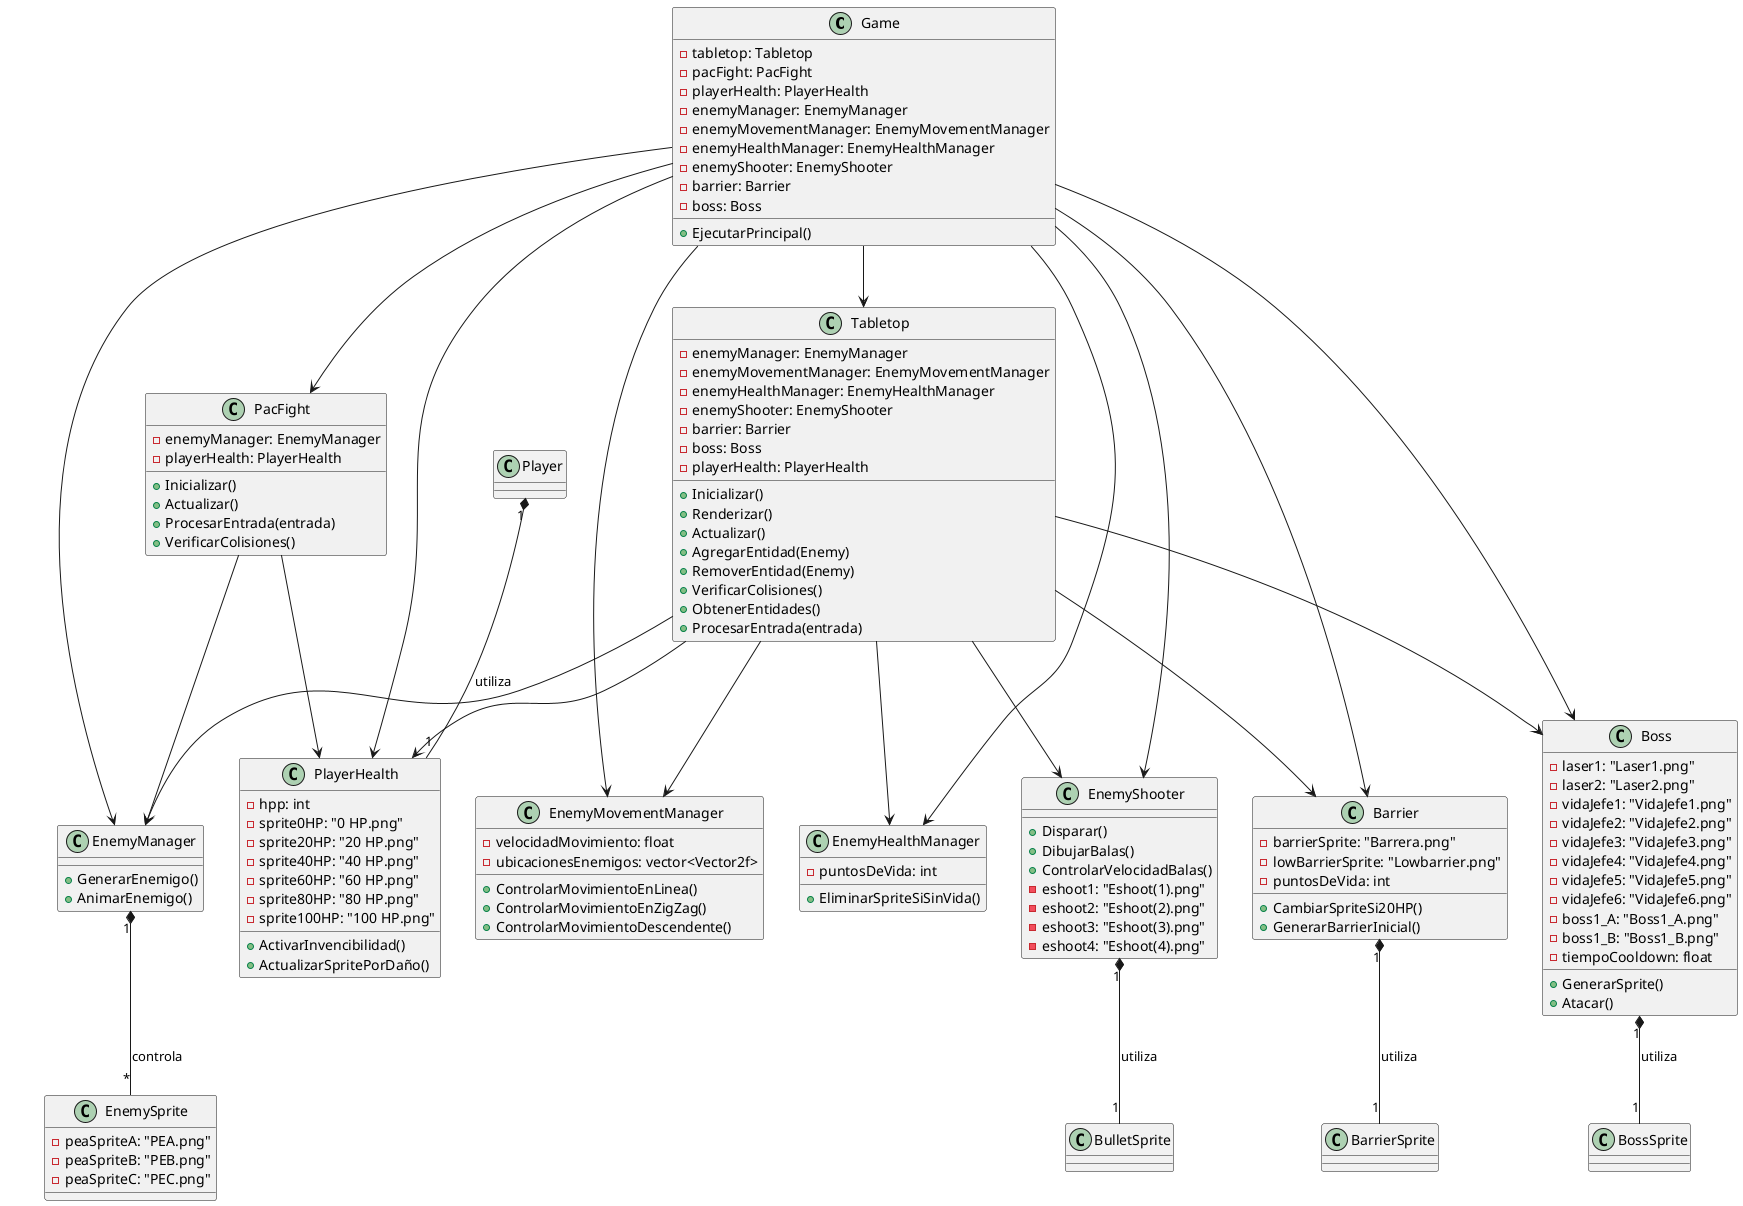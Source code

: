 @startuml SpaceInvaders

' Clases principales
class Game {
    - tabletop: Tabletop
    - pacFight: PacFight
    - playerHealth: PlayerHealth
    - enemyManager: EnemyManager
    - enemyMovementManager: EnemyMovementManager
    - enemyHealthManager: EnemyHealthManager
    - enemyShooter: EnemyShooter
    - barrier: Barrier
    - boss: Boss
    + EjecutarPrincipal()
}

class Tabletop {
    - enemyManager: EnemyManager
    - enemyMovementManager: EnemyMovementManager
    - enemyHealthManager: EnemyHealthManager
    - enemyShooter: EnemyShooter
    - barrier: Barrier
    - boss: Boss
    - playerHealth: PlayerHealth
    + Inicializar()
    + Renderizar()
    + Actualizar()
    + AgregarEntidad(Enemy)
    + RemoverEntidad(Enemy)
    + VerificarColisiones()
    + ObtenerEntidades()
    + ProcesarEntrada(entrada)
}

class PacFight {
    - enemyManager: EnemyManager
    - playerHealth: PlayerHealth
    + Inicializar()
    + Actualizar()
    + ProcesarEntrada(entrada)
    + VerificarColisiones()
}

class EnemyManager {
    + GenerarEnemigo()
    + AnimarEnemigo()
}

class EnemyMovementManager {
    - velocidadMovimiento: float
    - ubicacionesEnemigos: vector<Vector2f>
    + ControlarMovimientoEnLinea()
    + ControlarMovimientoEnZigZag()
    + ControlarMovimientoDescendente()
}

class EnemyHealthManager {
    - puntosDeVida: int
    + EliminarSpriteSiSinVida()
}

class EnemyShooter {
    + Disparar()
    + DibujarBalas()
    + ControlarVelocidadBalas()
    - eshoot1: "Eshoot(1).png"
    - eshoot2: "Eshoot(2).png"
    - eshoot3: "Eshoot(3).png"
    - eshoot4: "Eshoot(4).png"
}

class Barrier {
    - barrierSprite: "Barrera.png"
    - lowBarrierSprite: "Lowbarrier.png"
    - puntosDeVida: int
    + CambiarSpriteSi20HP()
    + GenerarBarrierInicial()
}

class Boss {
    - laser1: "Laser1.png"
    - laser2: "Laser2.png"
    - vidaJefe1: "VidaJefe1.png"
    - vidaJefe2: "VidaJefe2.png"
    - vidaJefe3: "VidaJefe3.png"
    - vidaJefe4: "VidaJefe4.png"
    - vidaJefe5: "VidaJefe5.png"
    - vidaJefe6: "VidaJefe6.png"
    - boss1_A: "Boss1_A.png"
    - boss1_B: "Boss1_B.png"
    + GenerarSprite()
    + Atacar()
    - tiempoCooldown: float
}

class PlayerHealth {
    - hpp: int
    - sprite0HP: "0 HP.png"
    - sprite20HP: "20 HP.png"
    - sprite40HP: "40 HP.png"
    - sprite60HP: "60 HP.png"
    - sprite80HP: "80 HP.png"
    - sprite100HP: "100 HP.png"
    + ActivarInvencibilidad()
    + ActualizarSpritePorDaño()
}

class EnemySprite {
    - peaSpriteA: "PEA.png"
    - peaSpriteB: "PEB.png"
    - peaSpriteC: "PEC.png"
}

' Relaciones
Game --> Tabletop
Game --> PacFight
Game --> PlayerHealth
Game --> EnemyManager
Game --> EnemyMovementManager
Game --> EnemyHealthManager
Game --> EnemyShooter
Game --> Barrier
Game --> Boss

Tabletop --> EnemyManager
Tabletop --> EnemyMovementManager
Tabletop --> EnemyHealthManager
Tabletop --> EnemyShooter
Tabletop --> Barrier
Tabletop --> Boss
Tabletop --> PlayerHealth

PacFight --> EnemyManager
PacFight --> PlayerHealth

Player "1" *-- "1" PlayerHealth : utiliza
EnemyManager "1" *-- "*" EnemySprite : controla
Boss "1" *-- "1" BossSprite : utiliza
Barrier "1" *-- "1" BarrierSprite : utiliza
EnemyShooter "1" *-- "1" BulletSprite : utiliza

@enduml